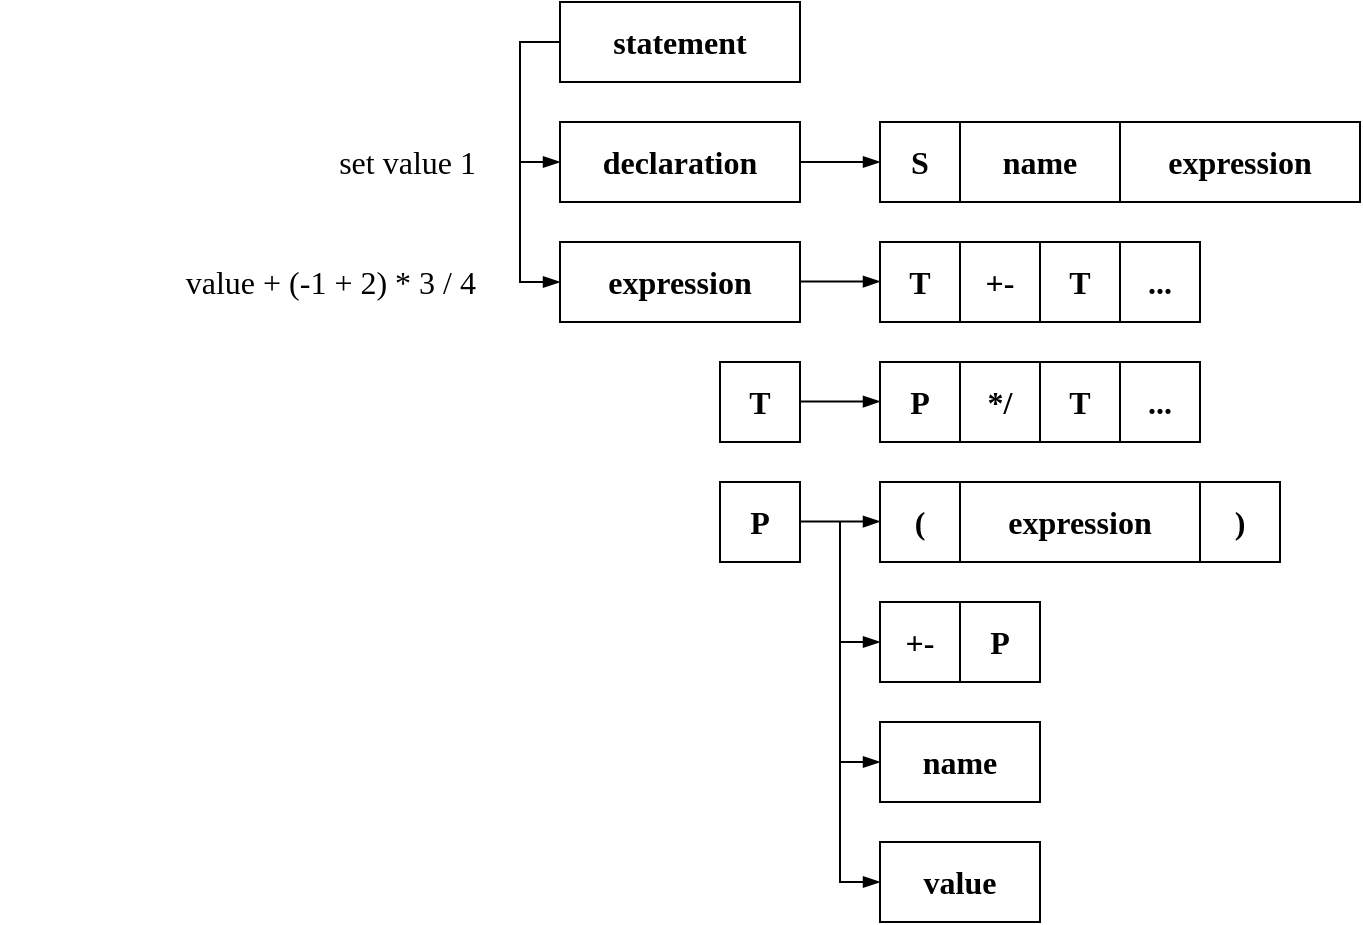 <mxfile version="24.2.0" type="device">
  <diagram name="Страница — 1" id="JBa19iTgctlExD0mNZhR">
    <mxGraphModel dx="1219" dy="465" grid="0" gridSize="10" guides="0" tooltips="1" connect="1" arrows="1" fold="1" page="0" pageScale="1" pageWidth="827" pageHeight="1169" math="0" shadow="0">
      <root>
        <mxCell id="0" />
        <mxCell id="1" parent="0" />
        <mxCell id="sZ1UL-uAXcp5X_IFKR_6-1" value="&lt;font size=&quot;1&quot; face=&quot;Verdana&quot;&gt;&lt;b style=&quot;font-size: 16px;&quot;&gt;statement&lt;/b&gt;&lt;/font&gt;" style="text;html=1;align=center;verticalAlign=middle;whiteSpace=wrap;rounded=0;strokeColor=default;" vertex="1" parent="1">
          <mxGeometry x="200" y="120" width="120" height="40" as="geometry" />
        </mxCell>
        <mxCell id="sZ1UL-uAXcp5X_IFKR_6-27" value="&lt;font size=&quot;1&quot; face=&quot;Verdana&quot;&gt;&lt;b style=&quot;font-size: 16px;&quot;&gt;declaration&lt;/b&gt;&lt;/font&gt;" style="text;html=1;align=center;verticalAlign=middle;whiteSpace=wrap;rounded=0;strokeColor=default;" vertex="1" parent="1">
          <mxGeometry x="200" y="180" width="120" height="40" as="geometry" />
        </mxCell>
        <mxCell id="sZ1UL-uAXcp5X_IFKR_6-28" value="&lt;font size=&quot;1&quot; face=&quot;Verdana&quot;&gt;&lt;b style=&quot;font-size: 16px;&quot;&gt;expression&lt;/b&gt;&lt;/font&gt;" style="text;html=1;align=center;verticalAlign=middle;whiteSpace=wrap;rounded=0;strokeColor=default;" vertex="1" parent="1">
          <mxGeometry x="200" y="240" width="120" height="40" as="geometry" />
        </mxCell>
        <mxCell id="sZ1UL-uAXcp5X_IFKR_6-29" value="&lt;font size=&quot;1&quot; face=&quot;Verdana&quot;&gt;&lt;b style=&quot;font-size: 16px;&quot;&gt;S&lt;/b&gt;&lt;/font&gt;" style="text;html=1;align=center;verticalAlign=middle;whiteSpace=wrap;rounded=0;strokeColor=default;" vertex="1" parent="1">
          <mxGeometry x="360" y="180" width="40" height="40" as="geometry" />
        </mxCell>
        <mxCell id="sZ1UL-uAXcp5X_IFKR_6-30" value="&lt;font size=&quot;1&quot; face=&quot;Verdana&quot;&gt;&lt;b style=&quot;font-size: 16px;&quot;&gt;name&lt;/b&gt;&lt;/font&gt;" style="text;html=1;align=center;verticalAlign=middle;whiteSpace=wrap;rounded=0;strokeColor=default;" vertex="1" parent="1">
          <mxGeometry x="400" y="180" width="80" height="40" as="geometry" />
        </mxCell>
        <mxCell id="sZ1UL-uAXcp5X_IFKR_6-31" value="&lt;font size=&quot;1&quot; face=&quot;Verdana&quot;&gt;&lt;b style=&quot;font-size: 16px;&quot;&gt;expression&lt;/b&gt;&lt;/font&gt;" style="text;html=1;align=center;verticalAlign=middle;whiteSpace=wrap;rounded=0;strokeColor=default;" vertex="1" parent="1">
          <mxGeometry x="480" y="180" width="120" height="40" as="geometry" />
        </mxCell>
        <mxCell id="sZ1UL-uAXcp5X_IFKR_6-32" value="&lt;font size=&quot;1&quot; face=&quot;Verdana&quot;&gt;&lt;b style=&quot;font-size: 16px;&quot;&gt;T&lt;/b&gt;&lt;/font&gt;" style="text;html=1;align=center;verticalAlign=middle;whiteSpace=wrap;rounded=0;strokeColor=default;" vertex="1" parent="1">
          <mxGeometry x="360" y="240" width="40" height="40" as="geometry" />
        </mxCell>
        <mxCell id="sZ1UL-uAXcp5X_IFKR_6-33" value="&lt;font size=&quot;1&quot; face=&quot;Verdana&quot;&gt;&lt;b style=&quot;font-size: 16px;&quot;&gt;T&lt;/b&gt;&lt;/font&gt;" style="text;html=1;align=center;verticalAlign=middle;whiteSpace=wrap;rounded=0;strokeColor=default;" vertex="1" parent="1">
          <mxGeometry x="440" y="240" width="40" height="40" as="geometry" />
        </mxCell>
        <mxCell id="sZ1UL-uAXcp5X_IFKR_6-34" value="&lt;font face=&quot;Verdana&quot;&gt;&lt;span style=&quot;font-size: 16px;&quot;&gt;&lt;b&gt;+-&lt;/b&gt;&lt;/span&gt;&lt;/font&gt;" style="text;html=1;align=center;verticalAlign=middle;whiteSpace=wrap;rounded=0;strokeColor=default;" vertex="1" parent="1">
          <mxGeometry x="400" y="240" width="40" height="40" as="geometry" />
        </mxCell>
        <mxCell id="sZ1UL-uAXcp5X_IFKR_6-38" value="&lt;font face=&quot;Verdana&quot;&gt;&lt;span style=&quot;font-size: 16px;&quot;&gt;&lt;b&gt;...&lt;/b&gt;&lt;/span&gt;&lt;/font&gt;" style="text;html=1;align=center;verticalAlign=middle;whiteSpace=wrap;rounded=0;strokeColor=default;" vertex="1" parent="1">
          <mxGeometry x="480" y="240" width="40" height="40" as="geometry" />
        </mxCell>
        <mxCell id="sZ1UL-uAXcp5X_IFKR_6-40" value="&lt;font size=&quot;1&quot; face=&quot;Verdana&quot;&gt;&lt;b style=&quot;font-size: 16px;&quot;&gt;T&lt;/b&gt;&lt;/font&gt;" style="text;html=1;align=center;verticalAlign=middle;whiteSpace=wrap;rounded=0;strokeColor=default;" vertex="1" parent="1">
          <mxGeometry x="440" y="300" width="40" height="40" as="geometry" />
        </mxCell>
        <mxCell id="sZ1UL-uAXcp5X_IFKR_6-41" value="&lt;font face=&quot;Verdana&quot;&gt;&lt;span style=&quot;font-size: 16px;&quot;&gt;&lt;b&gt;P&lt;/b&gt;&lt;/span&gt;&lt;/font&gt;" style="text;html=1;align=center;verticalAlign=middle;whiteSpace=wrap;rounded=0;strokeColor=default;" vertex="1" parent="1">
          <mxGeometry x="360" y="300" width="40" height="40" as="geometry" />
        </mxCell>
        <mxCell id="sZ1UL-uAXcp5X_IFKR_6-42" value="&lt;font face=&quot;Verdana&quot;&gt;&lt;span style=&quot;font-size: 16px;&quot;&gt;&lt;b&gt;*/&lt;/b&gt;&lt;/span&gt;&lt;/font&gt;" style="text;html=1;align=center;verticalAlign=middle;whiteSpace=wrap;rounded=0;strokeColor=default;" vertex="1" parent="1">
          <mxGeometry x="400" y="300" width="40" height="40" as="geometry" />
        </mxCell>
        <mxCell id="sZ1UL-uAXcp5X_IFKR_6-47" value="&lt;font face=&quot;Verdana&quot;&gt;&lt;span style=&quot;font-size: 16px;&quot;&gt;&lt;b&gt;...&lt;/b&gt;&lt;/span&gt;&lt;/font&gt;" style="text;html=1;align=center;verticalAlign=middle;whiteSpace=wrap;rounded=0;strokeColor=default;" vertex="1" parent="1">
          <mxGeometry x="480" y="300" width="40" height="40" as="geometry" />
        </mxCell>
        <mxCell id="sZ1UL-uAXcp5X_IFKR_6-49" value="&lt;font size=&quot;1&quot; face=&quot;Verdana&quot;&gt;&lt;b style=&quot;font-size: 16px;&quot;&gt;T&lt;/b&gt;&lt;/font&gt;" style="text;html=1;align=center;verticalAlign=middle;whiteSpace=wrap;rounded=0;strokeColor=default;" vertex="1" parent="1">
          <mxGeometry x="280" y="300" width="40" height="40" as="geometry" />
        </mxCell>
        <mxCell id="sZ1UL-uAXcp5X_IFKR_6-50" value="&lt;font face=&quot;Verdana&quot;&gt;&lt;span style=&quot;font-size: 16px;&quot;&gt;&lt;b&gt;P&lt;/b&gt;&lt;/span&gt;&lt;/font&gt;" style="text;html=1;align=center;verticalAlign=middle;whiteSpace=wrap;rounded=0;strokeColor=default;" vertex="1" parent="1">
          <mxGeometry x="280" y="360" width="40" height="40" as="geometry" />
        </mxCell>
        <mxCell id="sZ1UL-uAXcp5X_IFKR_6-51" value="&lt;font face=&quot;Verdana&quot;&gt;&lt;span style=&quot;font-size: 16px;&quot;&gt;&lt;b&gt;(&lt;/b&gt;&lt;/span&gt;&lt;/font&gt;" style="text;html=1;align=center;verticalAlign=middle;whiteSpace=wrap;rounded=0;strokeColor=default;" vertex="1" parent="1">
          <mxGeometry x="360" y="360" width="40" height="40" as="geometry" />
        </mxCell>
        <mxCell id="sZ1UL-uAXcp5X_IFKR_6-52" value="&lt;font size=&quot;1&quot; face=&quot;Verdana&quot;&gt;&lt;b style=&quot;font-size: 16px;&quot;&gt;expression&lt;/b&gt;&lt;/font&gt;" style="text;html=1;align=center;verticalAlign=middle;whiteSpace=wrap;rounded=0;strokeColor=default;" vertex="1" parent="1">
          <mxGeometry x="400" y="360" width="120" height="40" as="geometry" />
        </mxCell>
        <mxCell id="sZ1UL-uAXcp5X_IFKR_6-53" value="&lt;font face=&quot;Verdana&quot;&gt;&lt;span style=&quot;font-size: 16px;&quot;&gt;&lt;b&gt;)&lt;/b&gt;&lt;/span&gt;&lt;/font&gt;" style="text;html=1;align=center;verticalAlign=middle;whiteSpace=wrap;rounded=0;strokeColor=default;" vertex="1" parent="1">
          <mxGeometry x="520" y="360" width="40" height="40" as="geometry" />
        </mxCell>
        <mxCell id="sZ1UL-uAXcp5X_IFKR_6-54" value="&lt;font face=&quot;Verdana&quot;&gt;&lt;span style=&quot;font-size: 16px;&quot;&gt;&lt;b&gt;+-&lt;/b&gt;&lt;/span&gt;&lt;/font&gt;" style="text;html=1;align=center;verticalAlign=middle;whiteSpace=wrap;rounded=0;strokeColor=default;" vertex="1" parent="1">
          <mxGeometry x="360" y="420" width="40" height="40" as="geometry" />
        </mxCell>
        <mxCell id="sZ1UL-uAXcp5X_IFKR_6-56" value="&lt;font face=&quot;Verdana&quot;&gt;&lt;span style=&quot;font-size: 16px;&quot;&gt;&lt;b&gt;P&lt;/b&gt;&lt;/span&gt;&lt;/font&gt;" style="text;html=1;align=center;verticalAlign=middle;whiteSpace=wrap;rounded=0;strokeColor=default;" vertex="1" parent="1">
          <mxGeometry x="400" y="420" width="40" height="40" as="geometry" />
        </mxCell>
        <mxCell id="sZ1UL-uAXcp5X_IFKR_6-58" value="&lt;font size=&quot;1&quot; face=&quot;Verdana&quot;&gt;&lt;b style=&quot;font-size: 16px;&quot;&gt;name&lt;/b&gt;&lt;/font&gt;" style="text;html=1;align=center;verticalAlign=middle;whiteSpace=wrap;rounded=0;strokeColor=default;" vertex="1" parent="1">
          <mxGeometry x="360" y="480" width="80" height="40" as="geometry" />
        </mxCell>
        <mxCell id="sZ1UL-uAXcp5X_IFKR_6-59" value="&lt;font size=&quot;1&quot; face=&quot;Verdana&quot;&gt;&lt;b style=&quot;font-size: 16px;&quot;&gt;value&lt;/b&gt;&lt;/font&gt;" style="text;html=1;align=center;verticalAlign=middle;whiteSpace=wrap;rounded=0;strokeColor=default;" vertex="1" parent="1">
          <mxGeometry x="360" y="540" width="80" height="40" as="geometry" />
        </mxCell>
        <mxCell id="sZ1UL-uAXcp5X_IFKR_6-60" value="" style="endArrow=blockThin;html=1;rounded=0;exitX=0;exitY=0.5;exitDx=0;exitDy=0;entryX=0;entryY=0.5;entryDx=0;entryDy=0;endFill=1;" edge="1" parent="1" source="sZ1UL-uAXcp5X_IFKR_6-1" target="sZ1UL-uAXcp5X_IFKR_6-27">
          <mxGeometry width="50" height="50" relative="1" as="geometry">
            <mxPoint x="100" y="200" as="sourcePoint" />
            <mxPoint x="150" y="150" as="targetPoint" />
            <Array as="points">
              <mxPoint x="180" y="140" />
              <mxPoint x="180" y="200" />
            </Array>
          </mxGeometry>
        </mxCell>
        <mxCell id="sZ1UL-uAXcp5X_IFKR_6-61" value="" style="endArrow=blockThin;html=1;rounded=0;entryX=0;entryY=0.5;entryDx=0;entryDy=0;endFill=1;" edge="1" parent="1" target="sZ1UL-uAXcp5X_IFKR_6-28">
          <mxGeometry width="50" height="50" relative="1" as="geometry">
            <mxPoint x="180" y="200" as="sourcePoint" />
            <mxPoint x="160" y="260" as="targetPoint" />
            <Array as="points">
              <mxPoint x="180" y="260" />
            </Array>
          </mxGeometry>
        </mxCell>
        <mxCell id="sZ1UL-uAXcp5X_IFKR_6-62" value="" style="endArrow=blockThin;html=1;rounded=0;exitX=1;exitY=0.5;exitDx=0;exitDy=0;entryX=0;entryY=0.5;entryDx=0;entryDy=0;endFill=1;" edge="1" parent="1" source="sZ1UL-uAXcp5X_IFKR_6-27" target="sZ1UL-uAXcp5X_IFKR_6-29">
          <mxGeometry width="50" height="50" relative="1" as="geometry">
            <mxPoint x="360" y="190" as="sourcePoint" />
            <mxPoint x="410" y="140" as="targetPoint" />
          </mxGeometry>
        </mxCell>
        <mxCell id="sZ1UL-uAXcp5X_IFKR_6-63" value="" style="endArrow=blockThin;html=1;rounded=0;exitX=1;exitY=0.5;exitDx=0;exitDy=0;entryX=0;entryY=0.5;entryDx=0;entryDy=0;endFill=1;" edge="1" parent="1">
          <mxGeometry width="50" height="50" relative="1" as="geometry">
            <mxPoint x="320" y="259.8" as="sourcePoint" />
            <mxPoint x="360" y="259.8" as="targetPoint" />
          </mxGeometry>
        </mxCell>
        <mxCell id="sZ1UL-uAXcp5X_IFKR_6-64" value="" style="endArrow=blockThin;html=1;rounded=0;exitX=1;exitY=0.5;exitDx=0;exitDy=0;entryX=0;entryY=0.5;entryDx=0;entryDy=0;endFill=1;" edge="1" parent="1">
          <mxGeometry width="50" height="50" relative="1" as="geometry">
            <mxPoint x="320" y="319.8" as="sourcePoint" />
            <mxPoint x="360" y="319.8" as="targetPoint" />
          </mxGeometry>
        </mxCell>
        <mxCell id="sZ1UL-uAXcp5X_IFKR_6-65" value="" style="endArrow=blockThin;html=1;rounded=0;exitX=1;exitY=0.5;exitDx=0;exitDy=0;entryX=0;entryY=0.5;entryDx=0;entryDy=0;endFill=1;" edge="1" parent="1">
          <mxGeometry width="50" height="50" relative="1" as="geometry">
            <mxPoint x="320" y="379.8" as="sourcePoint" />
            <mxPoint x="360" y="379.8" as="targetPoint" />
          </mxGeometry>
        </mxCell>
        <mxCell id="sZ1UL-uAXcp5X_IFKR_6-68" value="" style="endArrow=blockThin;html=1;rounded=0;entryX=0;entryY=0.5;entryDx=0;entryDy=0;endFill=1;" edge="1" parent="1">
          <mxGeometry width="50" height="50" relative="1" as="geometry">
            <mxPoint x="340" y="380" as="sourcePoint" />
            <mxPoint x="360" y="440" as="targetPoint" />
            <Array as="points">
              <mxPoint x="340" y="440" />
            </Array>
          </mxGeometry>
        </mxCell>
        <mxCell id="sZ1UL-uAXcp5X_IFKR_6-70" value="" style="endArrow=blockThin;html=1;rounded=0;entryX=0;entryY=0.5;entryDx=0;entryDy=0;endFill=1;" edge="1" parent="1">
          <mxGeometry width="50" height="50" relative="1" as="geometry">
            <mxPoint x="340" y="440" as="sourcePoint" />
            <mxPoint x="360" y="500" as="targetPoint" />
            <Array as="points">
              <mxPoint x="340" y="500" />
            </Array>
          </mxGeometry>
        </mxCell>
        <mxCell id="sZ1UL-uAXcp5X_IFKR_6-71" value="" style="endArrow=blockThin;html=1;rounded=0;entryX=0;entryY=0.5;entryDx=0;entryDy=0;endFill=1;" edge="1" parent="1">
          <mxGeometry width="50" height="50" relative="1" as="geometry">
            <mxPoint x="340" y="500" as="sourcePoint" />
            <mxPoint x="360" y="560" as="targetPoint" />
            <Array as="points">
              <mxPoint x="340" y="560" />
            </Array>
          </mxGeometry>
        </mxCell>
        <mxCell id="sZ1UL-uAXcp5X_IFKR_6-72" value="&lt;font face=&quot;Lucida Console&quot; style=&quot;font-size: 16px;&quot;&gt;set value 1&lt;/font&gt;" style="text;html=1;align=right;verticalAlign=middle;whiteSpace=wrap;rounded=0;" vertex="1" parent="1">
          <mxGeometry x="20" y="180" width="140" height="40" as="geometry" />
        </mxCell>
        <mxCell id="sZ1UL-uAXcp5X_IFKR_6-83" value="&lt;font face=&quot;Lucida Console&quot; style=&quot;font-size: 16px;&quot;&gt;value + (-1 + 2) * 3 / 4&lt;/font&gt;" style="text;html=1;align=right;verticalAlign=middle;whiteSpace=wrap;rounded=0;" vertex="1" parent="1">
          <mxGeometry x="-80" y="240" width="240" height="40" as="geometry" />
        </mxCell>
      </root>
    </mxGraphModel>
  </diagram>
</mxfile>
